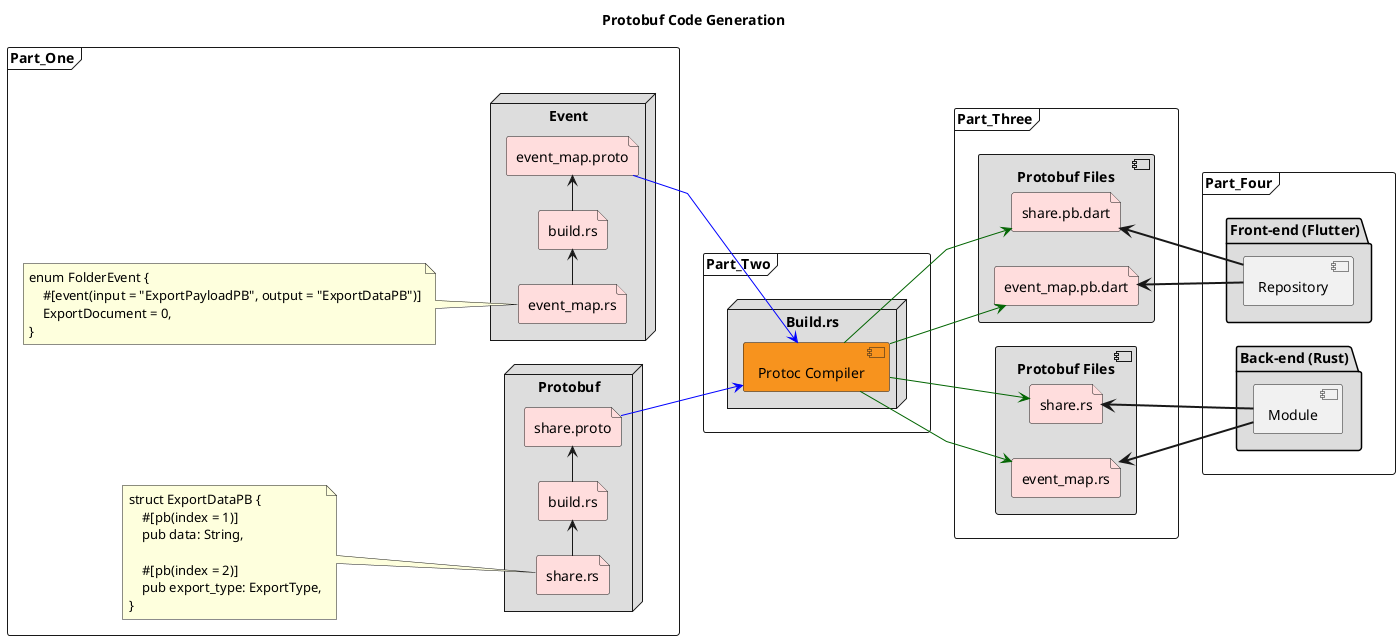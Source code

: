 @startuml FlowySDK
title Protobuf Code Generation
left to right direction
skinparam linetype polyline
'skinparam monochrome reverse

frame Part_One {
    node "Event" #DDDDDD {
        file EventSource as "event_map.rs" #FFDDDD
        file EventCodeGen as "build.rs" #FFDDDD
        file EventDefine as "event_map.proto" #FFDDDD
    }
    note left of EventSource
    enum FolderEvent {
        #[event(input = "ExportPayloadPB", output = "ExportDataPB")]
        ExportDocument = 0,
    }
    end note

    node "Protobuf" #DDDDDD {
        file PBSource as "share.rs" #FFDDDD
        file PBCodeGen as "build.rs" #FFDDDD
        file PBDefine as "share.proto" #FFDDDD
    }
    note left of PBSource
    struct ExportDataPB {
        #[pb(index = 1)]
        pub data: String,

        #[pb(index = 2)]
        pub export_type: ExportType,
    }
    end note

    EventSource -> EventCodeGen
        EventCodeGen -> EventDefine
        PBSource -> PBCodeGen
        PBCodeGen -> PBDefine
}

frame Part_Two {
    node "Build.rs" #DDDDDD {
        component Builder as "Protoc Compiler" #F7931E
    }
}


frame Part_Three {
    component Protobuf_Files_Dart as "Protobuf Files" #DDDDDD {
        file dart_event as "event_map.pb.dart" #FFDDDD
        file dart_pb as "share.pb.dart" #FFDDDD
    }

    component Protobuf_Files_Rust as "Protobuf Files" #DDDDDD {
        file rust_event as "event_map.rs" #FFDDDD
        file rust_pb as "share.rs" #FFDDDD
    }
}

frame Part_Four {
    package "Front-end (Flutter)" #DDDDDD {
        component Repository
    }

    package "Back-end (Rust)" #DDDDDD {
        component Module
    }
}

EventDefine -[#blue]-> Builder
PBDefine -[#blue]-> Builder

Builder -[#DarkGreen]-> dart_event
Builder -[#DarkGreen]-> dart_pb
Builder -[#DarkGreen]-> rust_event
Builder -[#DarkGreen]-> rust_pb

Repository -[bold]up-> dart_event
Repository -[bold]up-> dart_pb

Module -[bold]up-> rust_event
Module -[bold]up-> rust_pb
@enduml